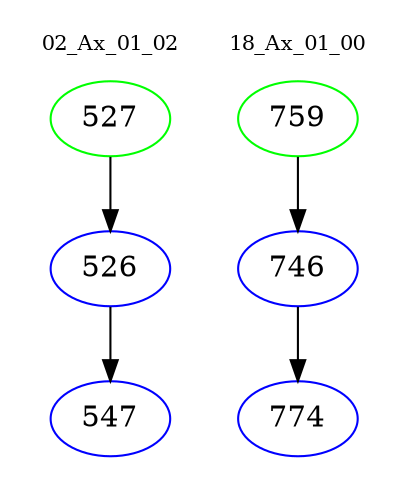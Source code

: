 digraph{
subgraph cluster_0 {
color = white
label = "02_Ax_01_02";
fontsize=10;
T0_527 [label="527", color="green"]
T0_527 -> T0_526 [color="black"]
T0_526 [label="526", color="blue"]
T0_526 -> T0_547 [color="black"]
T0_547 [label="547", color="blue"]
}
subgraph cluster_1 {
color = white
label = "18_Ax_01_00";
fontsize=10;
T1_759 [label="759", color="green"]
T1_759 -> T1_746 [color="black"]
T1_746 [label="746", color="blue"]
T1_746 -> T1_774 [color="black"]
T1_774 [label="774", color="blue"]
}
}
